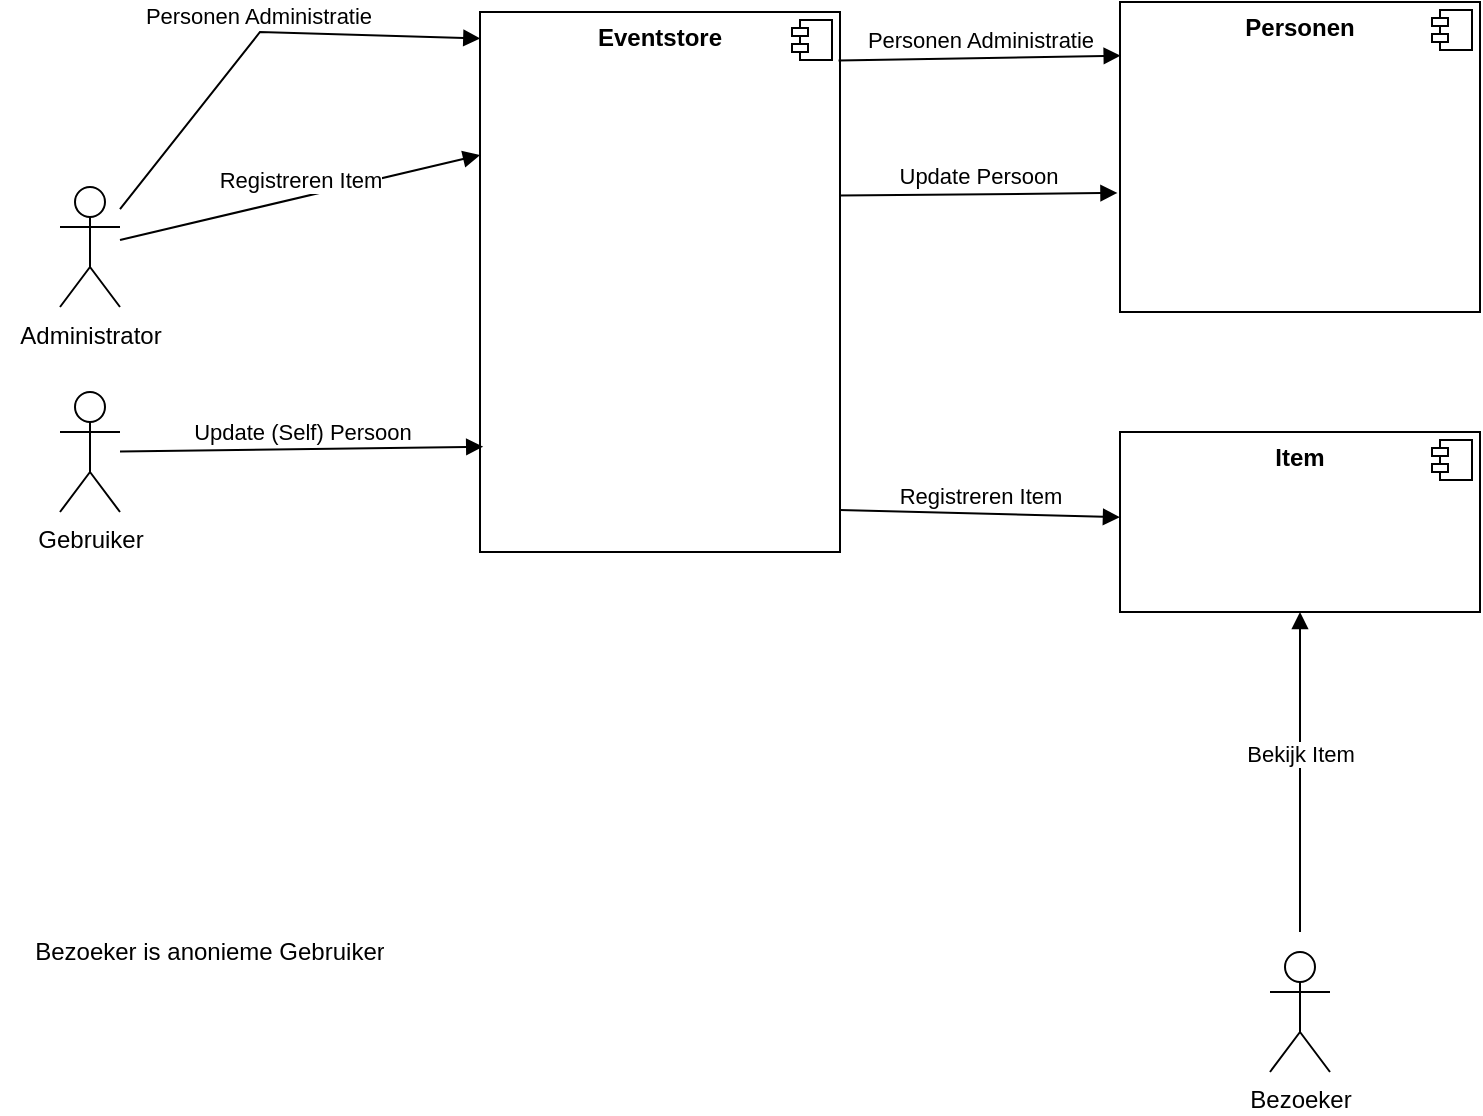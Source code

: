 <mxfile version="20.5.1" type="github"><diagram id="8eGDxh1ZR8Y3t834tAbV" name="Pagina-1"><mxGraphModel dx="813" dy="435" grid="1" gridSize="10" guides="1" tooltips="1" connect="1" arrows="1" fold="1" page="1" pageScale="1" pageWidth="827" pageHeight="1169" math="0" shadow="0"><root><mxCell id="0"/><mxCell id="1" parent="0"/><object label="Administrator" Administrator="" id="Im3vWR7wxHGm_y0ArBlY-6"><mxCell style="shape=umlActor;verticalLabelPosition=bottom;verticalAlign=top;html=1;outlineConnect=0;" vertex="1" parent="1"><mxGeometry x="80" y="157.5" width="30" height="60" as="geometry"/></mxCell></object><mxCell id="Im3vWR7wxHGm_y0ArBlY-7" value="&lt;p style=&quot;margin:0px;margin-top:6px;text-align:center;&quot;&gt;&lt;b&gt;Eventstore&lt;/b&gt;&lt;/p&gt;" style="align=left;overflow=fill;html=1;dropTarget=0;" vertex="1" parent="1"><mxGeometry x="290" y="70" width="180" height="270" as="geometry"/></mxCell><mxCell id="Im3vWR7wxHGm_y0ArBlY-8" value="" style="shape=component;jettyWidth=8;jettyHeight=4;" vertex="1" parent="Im3vWR7wxHGm_y0ArBlY-7"><mxGeometry x="1" width="20" height="20" relative="1" as="geometry"><mxPoint x="-24" y="4" as="offset"/></mxGeometry></mxCell><mxCell id="Im3vWR7wxHGm_y0ArBlY-9" value="Personen Administratie" style="html=1;verticalAlign=bottom;endArrow=block;rounded=0;entryX=0.001;entryY=0.049;entryDx=0;entryDy=0;entryPerimeter=0;" edge="1" parent="1" source="Im3vWR7wxHGm_y0ArBlY-6" target="Im3vWR7wxHGm_y0ArBlY-7"><mxGeometry width="80" relative="1" as="geometry"><mxPoint x="240" y="190" as="sourcePoint"/><mxPoint x="320" y="190" as="targetPoint"/><Array as="points"><mxPoint x="180" y="80"/></Array></mxGeometry></mxCell><mxCell id="Im3vWR7wxHGm_y0ArBlY-10" value="Registreren Item" style="html=1;verticalAlign=bottom;endArrow=block;rounded=0;entryX=0;entryY=0.265;entryDx=0;entryDy=0;entryPerimeter=0;" edge="1" parent="1" source="Im3vWR7wxHGm_y0ArBlY-6" target="Im3vWR7wxHGm_y0ArBlY-7"><mxGeometry width="80" relative="1" as="geometry"><mxPoint x="240" y="190" as="sourcePoint"/><mxPoint x="320" y="190" as="targetPoint"/></mxGeometry></mxCell><mxCell id="Im3vWR7wxHGm_y0ArBlY-11" value="&lt;p style=&quot;margin:0px;margin-top:6px;text-align:center;&quot;&gt;&lt;b&gt;Personen&lt;/b&gt;&lt;/p&gt;" style="align=left;overflow=fill;html=1;dropTarget=0;" vertex="1" parent="1"><mxGeometry x="610" y="65" width="180" height="155" as="geometry"/></mxCell><mxCell id="Im3vWR7wxHGm_y0ArBlY-12" value="" style="shape=component;jettyWidth=8;jettyHeight=4;" vertex="1" parent="Im3vWR7wxHGm_y0ArBlY-11"><mxGeometry x="1" width="20" height="20" relative="1" as="geometry"><mxPoint x="-24" y="4" as="offset"/></mxGeometry></mxCell><mxCell id="Im3vWR7wxHGm_y0ArBlY-13" value="Personen Administratie" style="html=1;verticalAlign=bottom;endArrow=block;rounded=0;entryX=0.002;entryY=0.173;entryDx=0;entryDy=0;entryPerimeter=0;exitX=0.996;exitY=0.09;exitDx=0;exitDy=0;exitPerimeter=0;" edge="1" parent="1" source="Im3vWR7wxHGm_y0ArBlY-7" target="Im3vWR7wxHGm_y0ArBlY-11"><mxGeometry width="80" relative="1" as="geometry"><mxPoint x="490" y="80" as="sourcePoint"/><mxPoint x="750" y="190" as="targetPoint"/></mxGeometry></mxCell><mxCell id="Im3vWR7wxHGm_y0ArBlY-14" value="&lt;p style=&quot;margin:0px;margin-top:6px;text-align:center;&quot;&gt;&lt;b&gt;Item&lt;/b&gt;&lt;/p&gt;" style="align=left;overflow=fill;html=1;dropTarget=0;" vertex="1" parent="1"><mxGeometry x="610" y="280" width="180" height="90" as="geometry"/></mxCell><mxCell id="Im3vWR7wxHGm_y0ArBlY-15" value="" style="shape=component;jettyWidth=8;jettyHeight=4;" vertex="1" parent="Im3vWR7wxHGm_y0ArBlY-14"><mxGeometry x="1" width="20" height="20" relative="1" as="geometry"><mxPoint x="-24" y="4" as="offset"/></mxGeometry></mxCell><mxCell id="Im3vWR7wxHGm_y0ArBlY-16" value="Registreren Item" style="html=1;verticalAlign=bottom;endArrow=block;rounded=0;exitX=0.998;exitY=0.922;exitDx=0;exitDy=0;exitPerimeter=0;" edge="1" parent="1" source="Im3vWR7wxHGm_y0ArBlY-7" target="Im3vWR7wxHGm_y0ArBlY-14"><mxGeometry width="80" relative="1" as="geometry"><mxPoint x="390" y="190" as="sourcePoint"/><mxPoint x="470" y="190" as="targetPoint"/></mxGeometry></mxCell><mxCell id="Im3vWR7wxHGm_y0ArBlY-17" value="Gebruiker" style="shape=umlActor;verticalLabelPosition=bottom;verticalAlign=top;html=1;" vertex="1" parent="1"><mxGeometry x="80" y="260" width="30" height="60" as="geometry"/></mxCell><mxCell id="Im3vWR7wxHGm_y0ArBlY-18" value="Update (Self) Persoon" style="html=1;verticalAlign=bottom;endArrow=block;rounded=0;entryX=0.009;entryY=0.805;entryDx=0;entryDy=0;entryPerimeter=0;" edge="1" parent="1" source="Im3vWR7wxHGm_y0ArBlY-17" target="Im3vWR7wxHGm_y0ArBlY-7"><mxGeometry width="80" relative="1" as="geometry"><mxPoint x="230" y="230" as="sourcePoint"/><mxPoint x="280" y="280" as="targetPoint"/></mxGeometry></mxCell><mxCell id="Im3vWR7wxHGm_y0ArBlY-19" value="Update Persoon" style="html=1;verticalAlign=bottom;endArrow=block;rounded=0;exitX=0.998;exitY=0.34;exitDx=0;exitDy=0;exitPerimeter=0;entryX=-0.007;entryY=0.616;entryDx=0;entryDy=0;entryPerimeter=0;" edge="1" parent="1" source="Im3vWR7wxHGm_y0ArBlY-7" target="Im3vWR7wxHGm_y0ArBlY-11"><mxGeometry width="80" relative="1" as="geometry"><mxPoint x="230" y="230" as="sourcePoint"/><mxPoint x="310" y="230" as="targetPoint"/></mxGeometry></mxCell><mxCell id="Im3vWR7wxHGm_y0ArBlY-21" value="Bezoeker" style="shape=umlActor;verticalLabelPosition=bottom;verticalAlign=top;html=1;" vertex="1" parent="1"><mxGeometry x="685" y="540" width="30" height="60" as="geometry"/></mxCell><mxCell id="Im3vWR7wxHGm_y0ArBlY-22" value="Bekijk Item" style="html=1;verticalAlign=bottom;endArrow=block;rounded=0;" edge="1" parent="1" target="Im3vWR7wxHGm_y0ArBlY-14"><mxGeometry width="80" relative="1" as="geometry"><mxPoint x="700" y="530" as="sourcePoint"/><mxPoint x="570" y="410" as="targetPoint"/></mxGeometry></mxCell><UserObject label="Bezoeker is anonieme Gebruiker" placeholders="1" name="Variable" id="Im3vWR7wxHGm_y0ArBlY-23"><mxCell style="text;html=1;strokeColor=none;fillColor=none;align=center;verticalAlign=middle;whiteSpace=wrap;overflow=hidden;" vertex="1" parent="1"><mxGeometry x="50" y="530" width="210" height="20" as="geometry"/></mxCell></UserObject></root></mxGraphModel></diagram></mxfile>